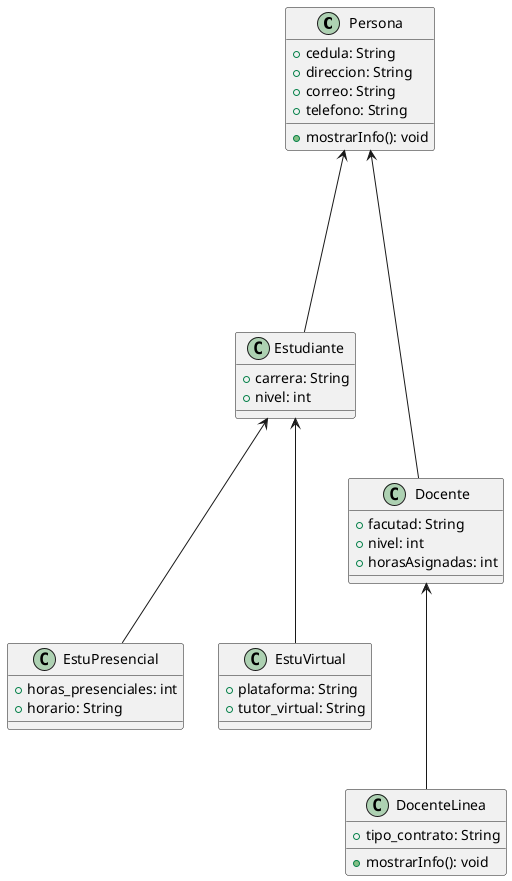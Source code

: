 @startuml
class Persona{
+cedula: String
+direccion: String
+correo: String
+telefono: String
+mostrarInfo(): void
}

class Estudiante {
+carrera: String
+nivel: int
}
class Docente {
+facutad: String
+nivel: int
+horasAsignadas: int
}
class EstuPresencial {
+horas_presenciales: int
+horario: String
}
class EstuVirtual{
+plataforma: String
+tutor_virtual: String
}
class DocenteLinea{
+tipo_contrato: String
+mostrarInfo(): void
}
Docente<--- DocenteLinea
Estudiante<---EstuPresencial
Estudiante<---EstuVirtual
Persona <----Estudiante
Persona<----- Docente

@enduml